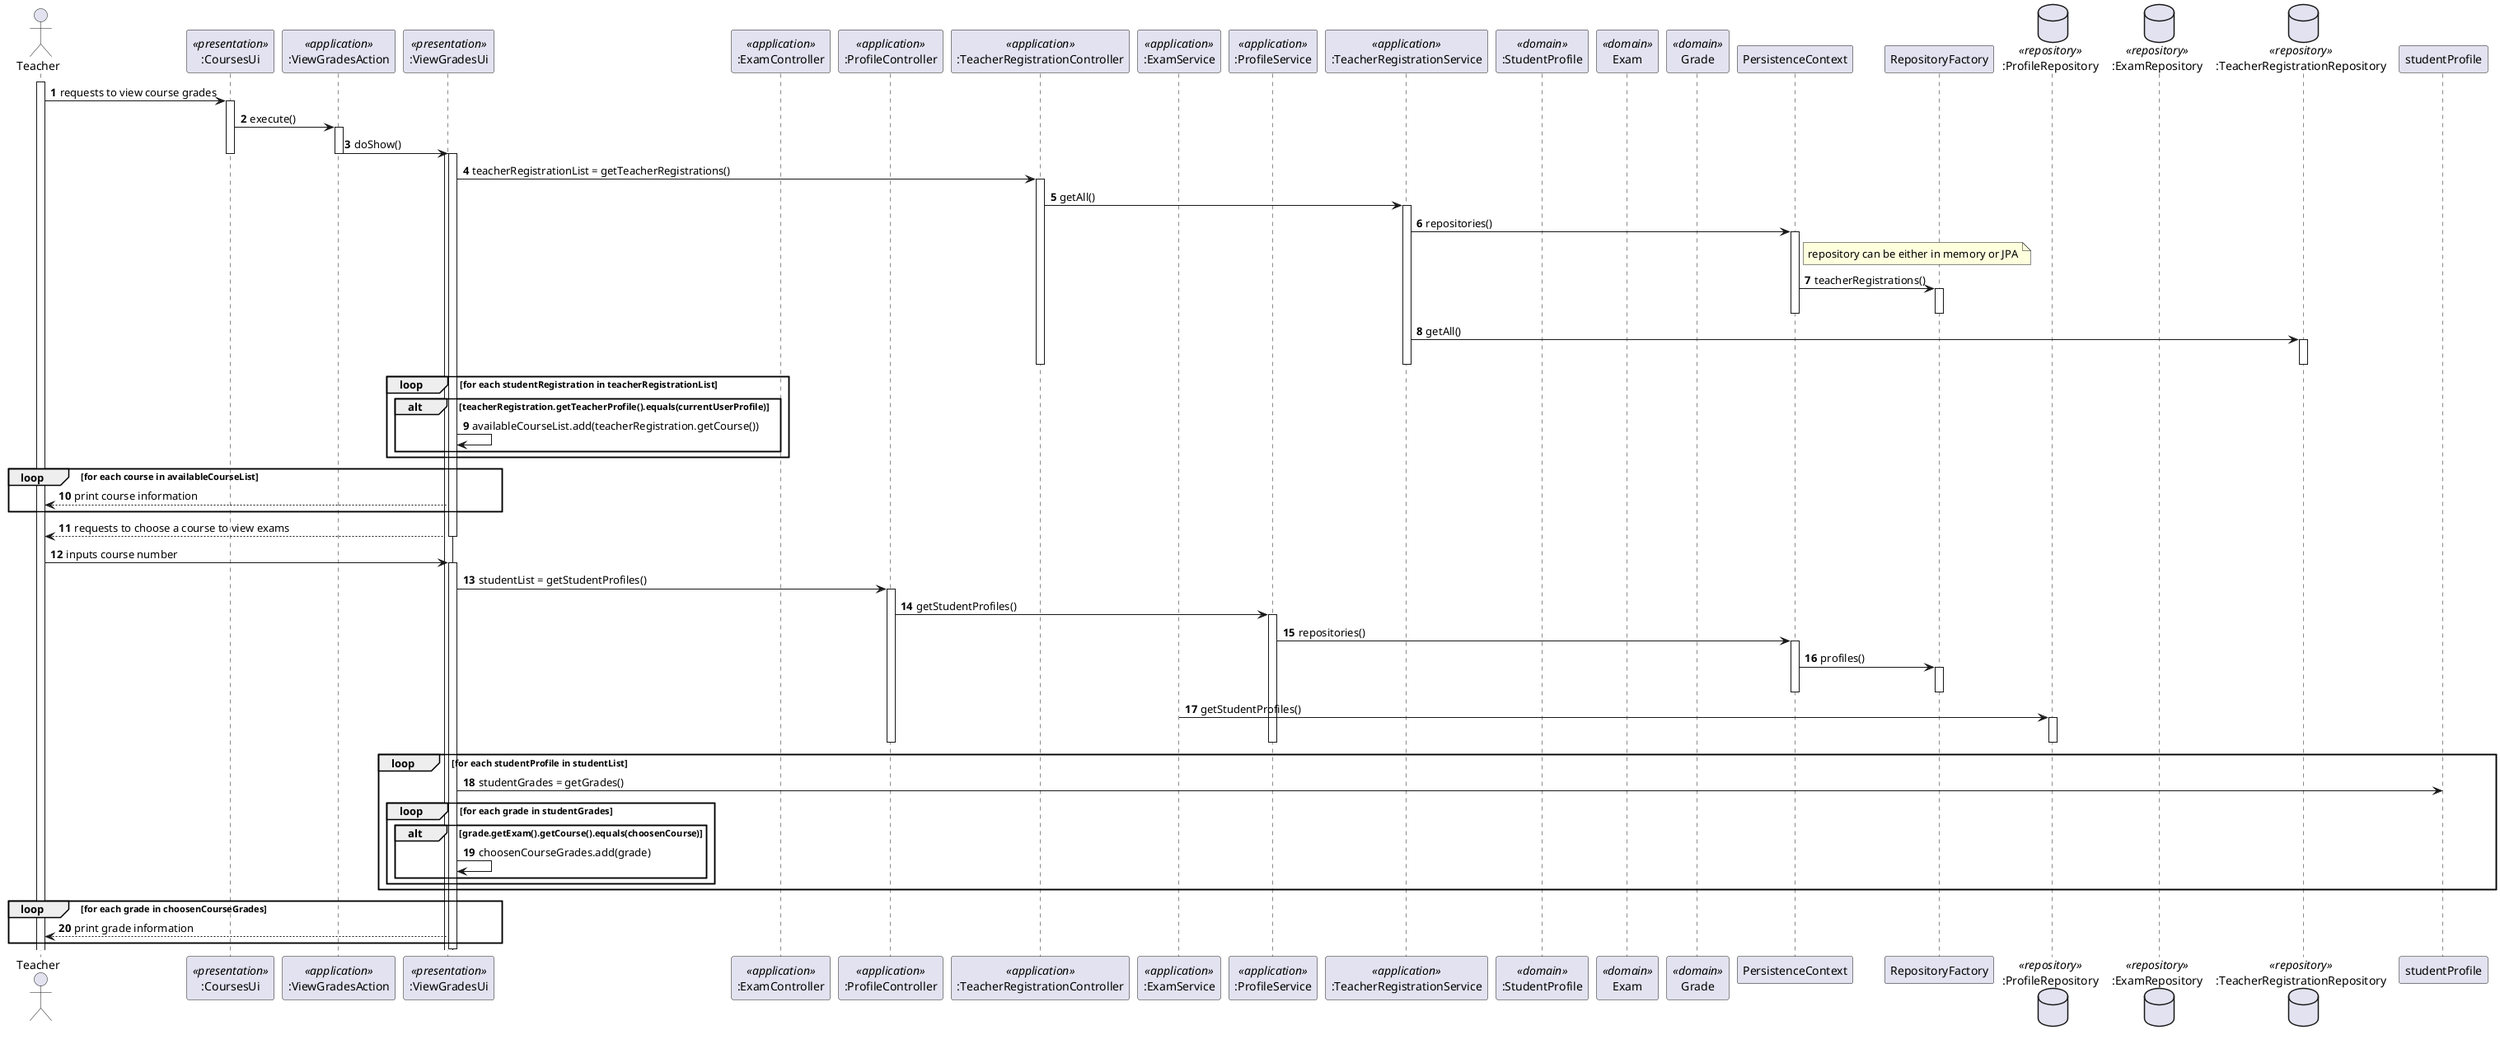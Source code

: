@startuml
'https://plantuml.com/sequence-diagram

autonumber

actor manager as "Teacher"

participant ":CoursesUi" as ui <<presentation>>
participant ":ViewGradesAction" as action <<application>>
participant ":ViewGradesUi" as viewUi <<presentation>>
participant ":ExamController" as controller <<application>>
participant ":ProfileController" as profController <<application>>
participant ":TeacherRegistrationController" as registController <<application>>
participant ":ExamService" as service <<application>>
participant ":ProfileService" as profService <<application>>
participant ":TeacherRegistrationService" as registService <<application>>
participant ":StudentProfile" as profile <<domain>>
participant "Exam" as exam <<domain>>
participant "Grade" as grade <<domain>>
participant PersistenceContext as persistence
participant RepositoryFactory as factory
database ":ProfileRepository" as profRepo <<repository>>
database ":ExamRepository" as repository <<repository>>
database ":TeacherRegistrationRepository" as userRepository <<repository>>



activate manager

manager -> ui : requests to view course grades
activate ui
ui -> action : execute()
activate action
action -> viewUi : doShow()
deactivate action
activate viewUi
deactivate ui
activate viewUi

viewUi -> registController : teacherRegistrationList = getTeacherRegistrations()
activate registController
registController -> registService : getAll()
activate registService
registService -> persistence : repositories()
activate persistence
note right of persistence: repository can be either in memory or JPA
persistence -> factory : teacherRegistrations()
activate factory
deactivate factory
deactivate persistence
registService -> userRepository : getAll()
activate userRepository
deactivate userRepository
deactivate registService
deactivate registController
loop for each studentRegistration in teacherRegistrationList
alt teacherRegistration.getTeacherProfile().equals(currentUserProfile)
viewUi -> viewUi : availableCourseList.add(teacherRegistration.getCourse())
end
end
loop for each course in availableCourseList
viewUi --> manager : print course information
end
viewUi --> manager : requests to choose a course to view exams
deactivate viewUi
manager -> viewUi : inputs course number
activate viewUi
viewUi -> profController : studentList = getStudentProfiles()
activate profController
profController -> profService : getStudentProfiles()
activate profService
profService -> persistence : repositories()
activate persistence
persistence -> factory : profiles()
activate factory
deactivate factory
deactivate persistence
service -> profRepo : getStudentProfiles()
activate profRepo
deactivate profRepo
deactivate profService
deactivate profController
loop for each studentProfile in studentList
viewUi -> studentProfile : studentGrades = getGrades()
loop for each grade in studentGrades
alt grade.getExam().getCourse().equals(choosenCourse)
viewUi -> viewUi : choosenCourseGrades.add(grade)
end
end
end
loop for each grade in choosenCourseGrades
viewUi --> manager : print grade information
end
deactivate viewUi





@enduml